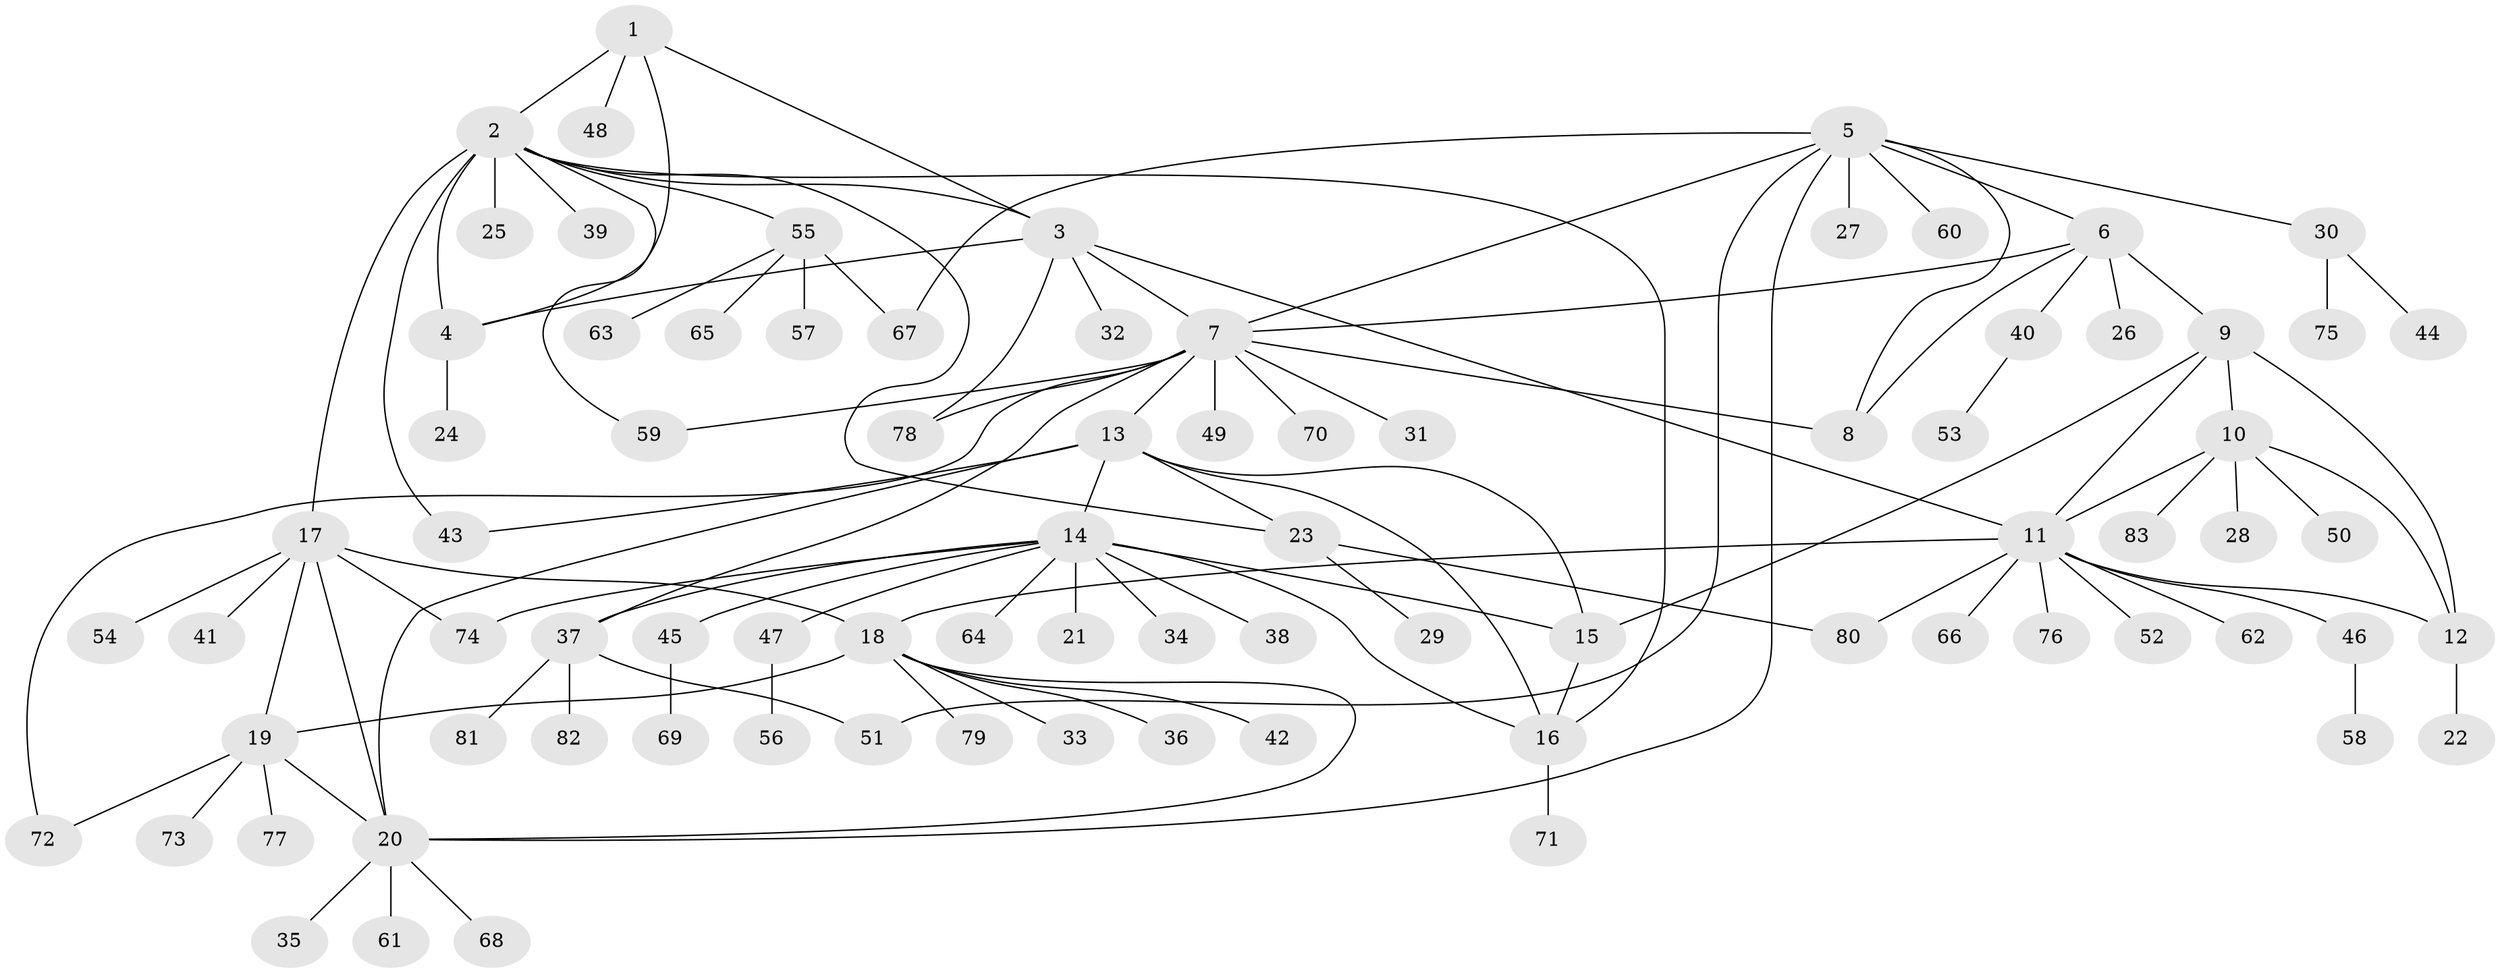// coarse degree distribution, {3: 0.03278688524590164, 11: 0.03278688524590164, 6: 0.06557377049180328, 8: 0.01639344262295082, 5: 0.03278688524590164, 10: 0.01639344262295082, 4: 0.08196721311475409, 9: 0.03278688524590164, 1: 0.6229508196721312, 2: 0.06557377049180328}
// Generated by graph-tools (version 1.1) at 2025/42/03/06/25 10:42:09]
// undirected, 83 vertices, 113 edges
graph export_dot {
graph [start="1"]
  node [color=gray90,style=filled];
  1;
  2;
  3;
  4;
  5;
  6;
  7;
  8;
  9;
  10;
  11;
  12;
  13;
  14;
  15;
  16;
  17;
  18;
  19;
  20;
  21;
  22;
  23;
  24;
  25;
  26;
  27;
  28;
  29;
  30;
  31;
  32;
  33;
  34;
  35;
  36;
  37;
  38;
  39;
  40;
  41;
  42;
  43;
  44;
  45;
  46;
  47;
  48;
  49;
  50;
  51;
  52;
  53;
  54;
  55;
  56;
  57;
  58;
  59;
  60;
  61;
  62;
  63;
  64;
  65;
  66;
  67;
  68;
  69;
  70;
  71;
  72;
  73;
  74;
  75;
  76;
  77;
  78;
  79;
  80;
  81;
  82;
  83;
  1 -- 2;
  1 -- 3;
  1 -- 4;
  1 -- 48;
  2 -- 3;
  2 -- 4;
  2 -- 16;
  2 -- 17;
  2 -- 23;
  2 -- 25;
  2 -- 39;
  2 -- 43;
  2 -- 55;
  2 -- 59;
  3 -- 4;
  3 -- 7;
  3 -- 11;
  3 -- 32;
  3 -- 78;
  4 -- 24;
  5 -- 6;
  5 -- 7;
  5 -- 8;
  5 -- 20;
  5 -- 27;
  5 -- 30;
  5 -- 51;
  5 -- 60;
  5 -- 67;
  6 -- 7;
  6 -- 8;
  6 -- 9;
  6 -- 26;
  6 -- 40;
  7 -- 8;
  7 -- 13;
  7 -- 31;
  7 -- 37;
  7 -- 49;
  7 -- 59;
  7 -- 70;
  7 -- 72;
  7 -- 78;
  9 -- 10;
  9 -- 11;
  9 -- 12;
  9 -- 15;
  10 -- 11;
  10 -- 12;
  10 -- 28;
  10 -- 50;
  10 -- 83;
  11 -- 12;
  11 -- 18;
  11 -- 46;
  11 -- 52;
  11 -- 62;
  11 -- 66;
  11 -- 76;
  11 -- 80;
  12 -- 22;
  13 -- 14;
  13 -- 15;
  13 -- 16;
  13 -- 20;
  13 -- 23;
  13 -- 43;
  14 -- 15;
  14 -- 16;
  14 -- 21;
  14 -- 34;
  14 -- 37;
  14 -- 38;
  14 -- 45;
  14 -- 47;
  14 -- 64;
  14 -- 74;
  15 -- 16;
  16 -- 71;
  17 -- 18;
  17 -- 19;
  17 -- 20;
  17 -- 41;
  17 -- 54;
  17 -- 74;
  18 -- 19;
  18 -- 20;
  18 -- 33;
  18 -- 36;
  18 -- 42;
  18 -- 79;
  19 -- 20;
  19 -- 72;
  19 -- 73;
  19 -- 77;
  20 -- 35;
  20 -- 61;
  20 -- 68;
  23 -- 29;
  23 -- 80;
  30 -- 44;
  30 -- 75;
  37 -- 51;
  37 -- 81;
  37 -- 82;
  40 -- 53;
  45 -- 69;
  46 -- 58;
  47 -- 56;
  55 -- 57;
  55 -- 63;
  55 -- 65;
  55 -- 67;
}
